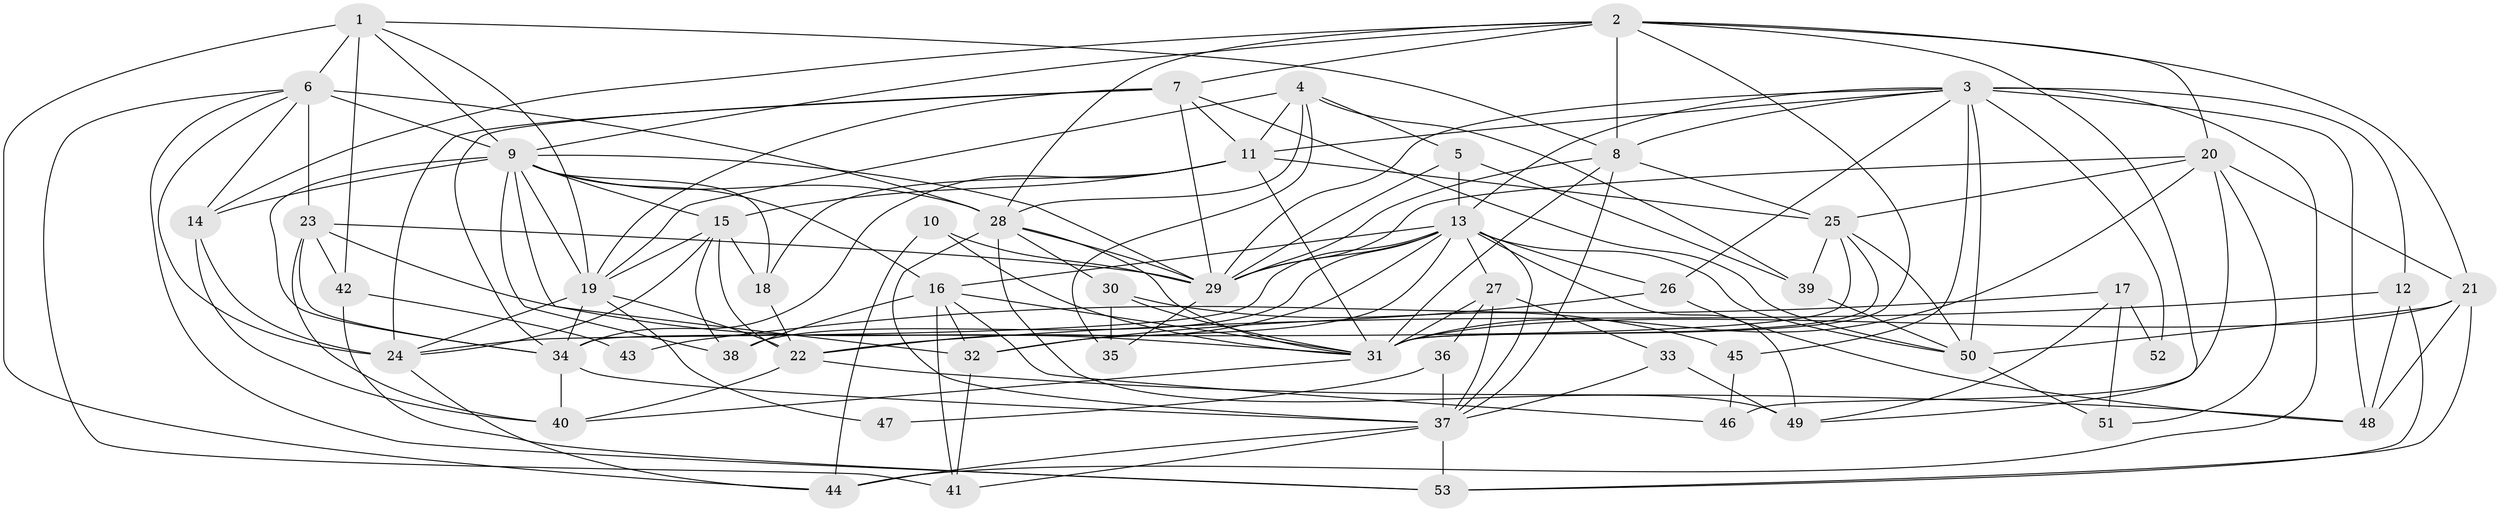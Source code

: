 // original degree distribution, {6: 0.09923664122137404, 4: 0.25190839694656486, 3: 0.3435114503816794, 5: 0.183206106870229, 7: 0.030534351145038167, 2: 0.08396946564885496, 9: 0.007633587786259542}
// Generated by graph-tools (version 1.1) at 2025/51/03/04/25 22:51:21]
// undirected, 53 vertices, 158 edges
graph export_dot {
  node [color=gray90,style=filled];
  1;
  2;
  3;
  4;
  5;
  6;
  7;
  8;
  9;
  10;
  11;
  12;
  13;
  14;
  15;
  16;
  17;
  18;
  19;
  20;
  21;
  22;
  23;
  24;
  25;
  26;
  27;
  28;
  29;
  30;
  31;
  32;
  33;
  34;
  35;
  36;
  37;
  38;
  39;
  40;
  41;
  42;
  43;
  44;
  45;
  46;
  47;
  48;
  49;
  50;
  51;
  52;
  53;
  1 -- 6 [weight=1.0];
  1 -- 8 [weight=1.0];
  1 -- 9 [weight=1.0];
  1 -- 19 [weight=1.0];
  1 -- 42 [weight=1.0];
  1 -- 44 [weight=2.0];
  2 -- 7 [weight=1.0];
  2 -- 8 [weight=1.0];
  2 -- 9 [weight=2.0];
  2 -- 14 [weight=1.0];
  2 -- 20 [weight=2.0];
  2 -- 21 [weight=1.0];
  2 -- 28 [weight=1.0];
  2 -- 31 [weight=1.0];
  2 -- 49 [weight=1.0];
  3 -- 8 [weight=1.0];
  3 -- 11 [weight=1.0];
  3 -- 12 [weight=1.0];
  3 -- 13 [weight=1.0];
  3 -- 26 [weight=2.0];
  3 -- 29 [weight=1.0];
  3 -- 44 [weight=2.0];
  3 -- 45 [weight=4.0];
  3 -- 48 [weight=1.0];
  3 -- 50 [weight=2.0];
  3 -- 52 [weight=1.0];
  4 -- 5 [weight=1.0];
  4 -- 11 [weight=2.0];
  4 -- 19 [weight=1.0];
  4 -- 28 [weight=1.0];
  4 -- 35 [weight=1.0];
  4 -- 39 [weight=1.0];
  5 -- 13 [weight=2.0];
  5 -- 29 [weight=1.0];
  5 -- 39 [weight=1.0];
  6 -- 9 [weight=1.0];
  6 -- 14 [weight=1.0];
  6 -- 23 [weight=1.0];
  6 -- 24 [weight=1.0];
  6 -- 28 [weight=3.0];
  6 -- 41 [weight=1.0];
  6 -- 53 [weight=1.0];
  7 -- 11 [weight=1.0];
  7 -- 19 [weight=2.0];
  7 -- 24 [weight=1.0];
  7 -- 29 [weight=1.0];
  7 -- 34 [weight=1.0];
  7 -- 50 [weight=3.0];
  8 -- 25 [weight=1.0];
  8 -- 29 [weight=1.0];
  8 -- 31 [weight=2.0];
  8 -- 37 [weight=1.0];
  9 -- 14 [weight=1.0];
  9 -- 15 [weight=1.0];
  9 -- 16 [weight=2.0];
  9 -- 18 [weight=1.0];
  9 -- 19 [weight=1.0];
  9 -- 28 [weight=1.0];
  9 -- 29 [weight=1.0];
  9 -- 32 [weight=1.0];
  9 -- 34 [weight=1.0];
  9 -- 38 [weight=1.0];
  10 -- 29 [weight=1.0];
  10 -- 31 [weight=1.0];
  10 -- 44 [weight=1.0];
  11 -- 15 [weight=1.0];
  11 -- 18 [weight=1.0];
  11 -- 25 [weight=2.0];
  11 -- 31 [weight=1.0];
  11 -- 34 [weight=1.0];
  12 -- 22 [weight=3.0];
  12 -- 48 [weight=1.0];
  12 -- 53 [weight=1.0];
  13 -- 16 [weight=1.0];
  13 -- 22 [weight=1.0];
  13 -- 24 [weight=1.0];
  13 -- 26 [weight=1.0];
  13 -- 27 [weight=1.0];
  13 -- 29 [weight=1.0];
  13 -- 32 [weight=1.0];
  13 -- 37 [weight=1.0];
  13 -- 38 [weight=1.0];
  13 -- 49 [weight=1.0];
  13 -- 50 [weight=1.0];
  14 -- 24 [weight=2.0];
  14 -- 40 [weight=1.0];
  15 -- 18 [weight=2.0];
  15 -- 19 [weight=2.0];
  15 -- 22 [weight=1.0];
  15 -- 24 [weight=1.0];
  15 -- 38 [weight=1.0];
  16 -- 31 [weight=1.0];
  16 -- 32 [weight=1.0];
  16 -- 38 [weight=3.0];
  16 -- 41 [weight=1.0];
  16 -- 46 [weight=1.0];
  17 -- 43 [weight=1.0];
  17 -- 49 [weight=1.0];
  17 -- 51 [weight=1.0];
  17 -- 52 [weight=1.0];
  18 -- 22 [weight=2.0];
  19 -- 22 [weight=1.0];
  19 -- 24 [weight=2.0];
  19 -- 34 [weight=1.0];
  19 -- 47 [weight=1.0];
  20 -- 21 [weight=1.0];
  20 -- 25 [weight=1.0];
  20 -- 29 [weight=1.0];
  20 -- 31 [weight=1.0];
  20 -- 46 [weight=1.0];
  20 -- 51 [weight=1.0];
  21 -- 31 [weight=2.0];
  21 -- 48 [weight=1.0];
  21 -- 50 [weight=1.0];
  21 -- 53 [weight=1.0];
  22 -- 40 [weight=1.0];
  22 -- 48 [weight=1.0];
  23 -- 29 [weight=1.0];
  23 -- 31 [weight=1.0];
  23 -- 34 [weight=1.0];
  23 -- 40 [weight=1.0];
  23 -- 42 [weight=1.0];
  24 -- 44 [weight=1.0];
  25 -- 31 [weight=1.0];
  25 -- 34 [weight=1.0];
  25 -- 39 [weight=1.0];
  25 -- 50 [weight=1.0];
  26 -- 32 [weight=1.0];
  26 -- 48 [weight=1.0];
  27 -- 31 [weight=1.0];
  27 -- 33 [weight=1.0];
  27 -- 36 [weight=1.0];
  27 -- 37 [weight=1.0];
  28 -- 29 [weight=1.0];
  28 -- 30 [weight=1.0];
  28 -- 31 [weight=1.0];
  28 -- 37 [weight=1.0];
  28 -- 49 [weight=1.0];
  29 -- 35 [weight=1.0];
  30 -- 31 [weight=1.0];
  30 -- 35 [weight=1.0];
  30 -- 45 [weight=1.0];
  31 -- 40 [weight=1.0];
  32 -- 41 [weight=1.0];
  33 -- 37 [weight=1.0];
  33 -- 49 [weight=1.0];
  34 -- 37 [weight=1.0];
  34 -- 40 [weight=1.0];
  36 -- 37 [weight=1.0];
  36 -- 47 [weight=1.0];
  37 -- 41 [weight=1.0];
  37 -- 44 [weight=1.0];
  37 -- 53 [weight=1.0];
  39 -- 50 [weight=1.0];
  42 -- 43 [weight=1.0];
  42 -- 53 [weight=1.0];
  45 -- 46 [weight=1.0];
  50 -- 51 [weight=1.0];
}
